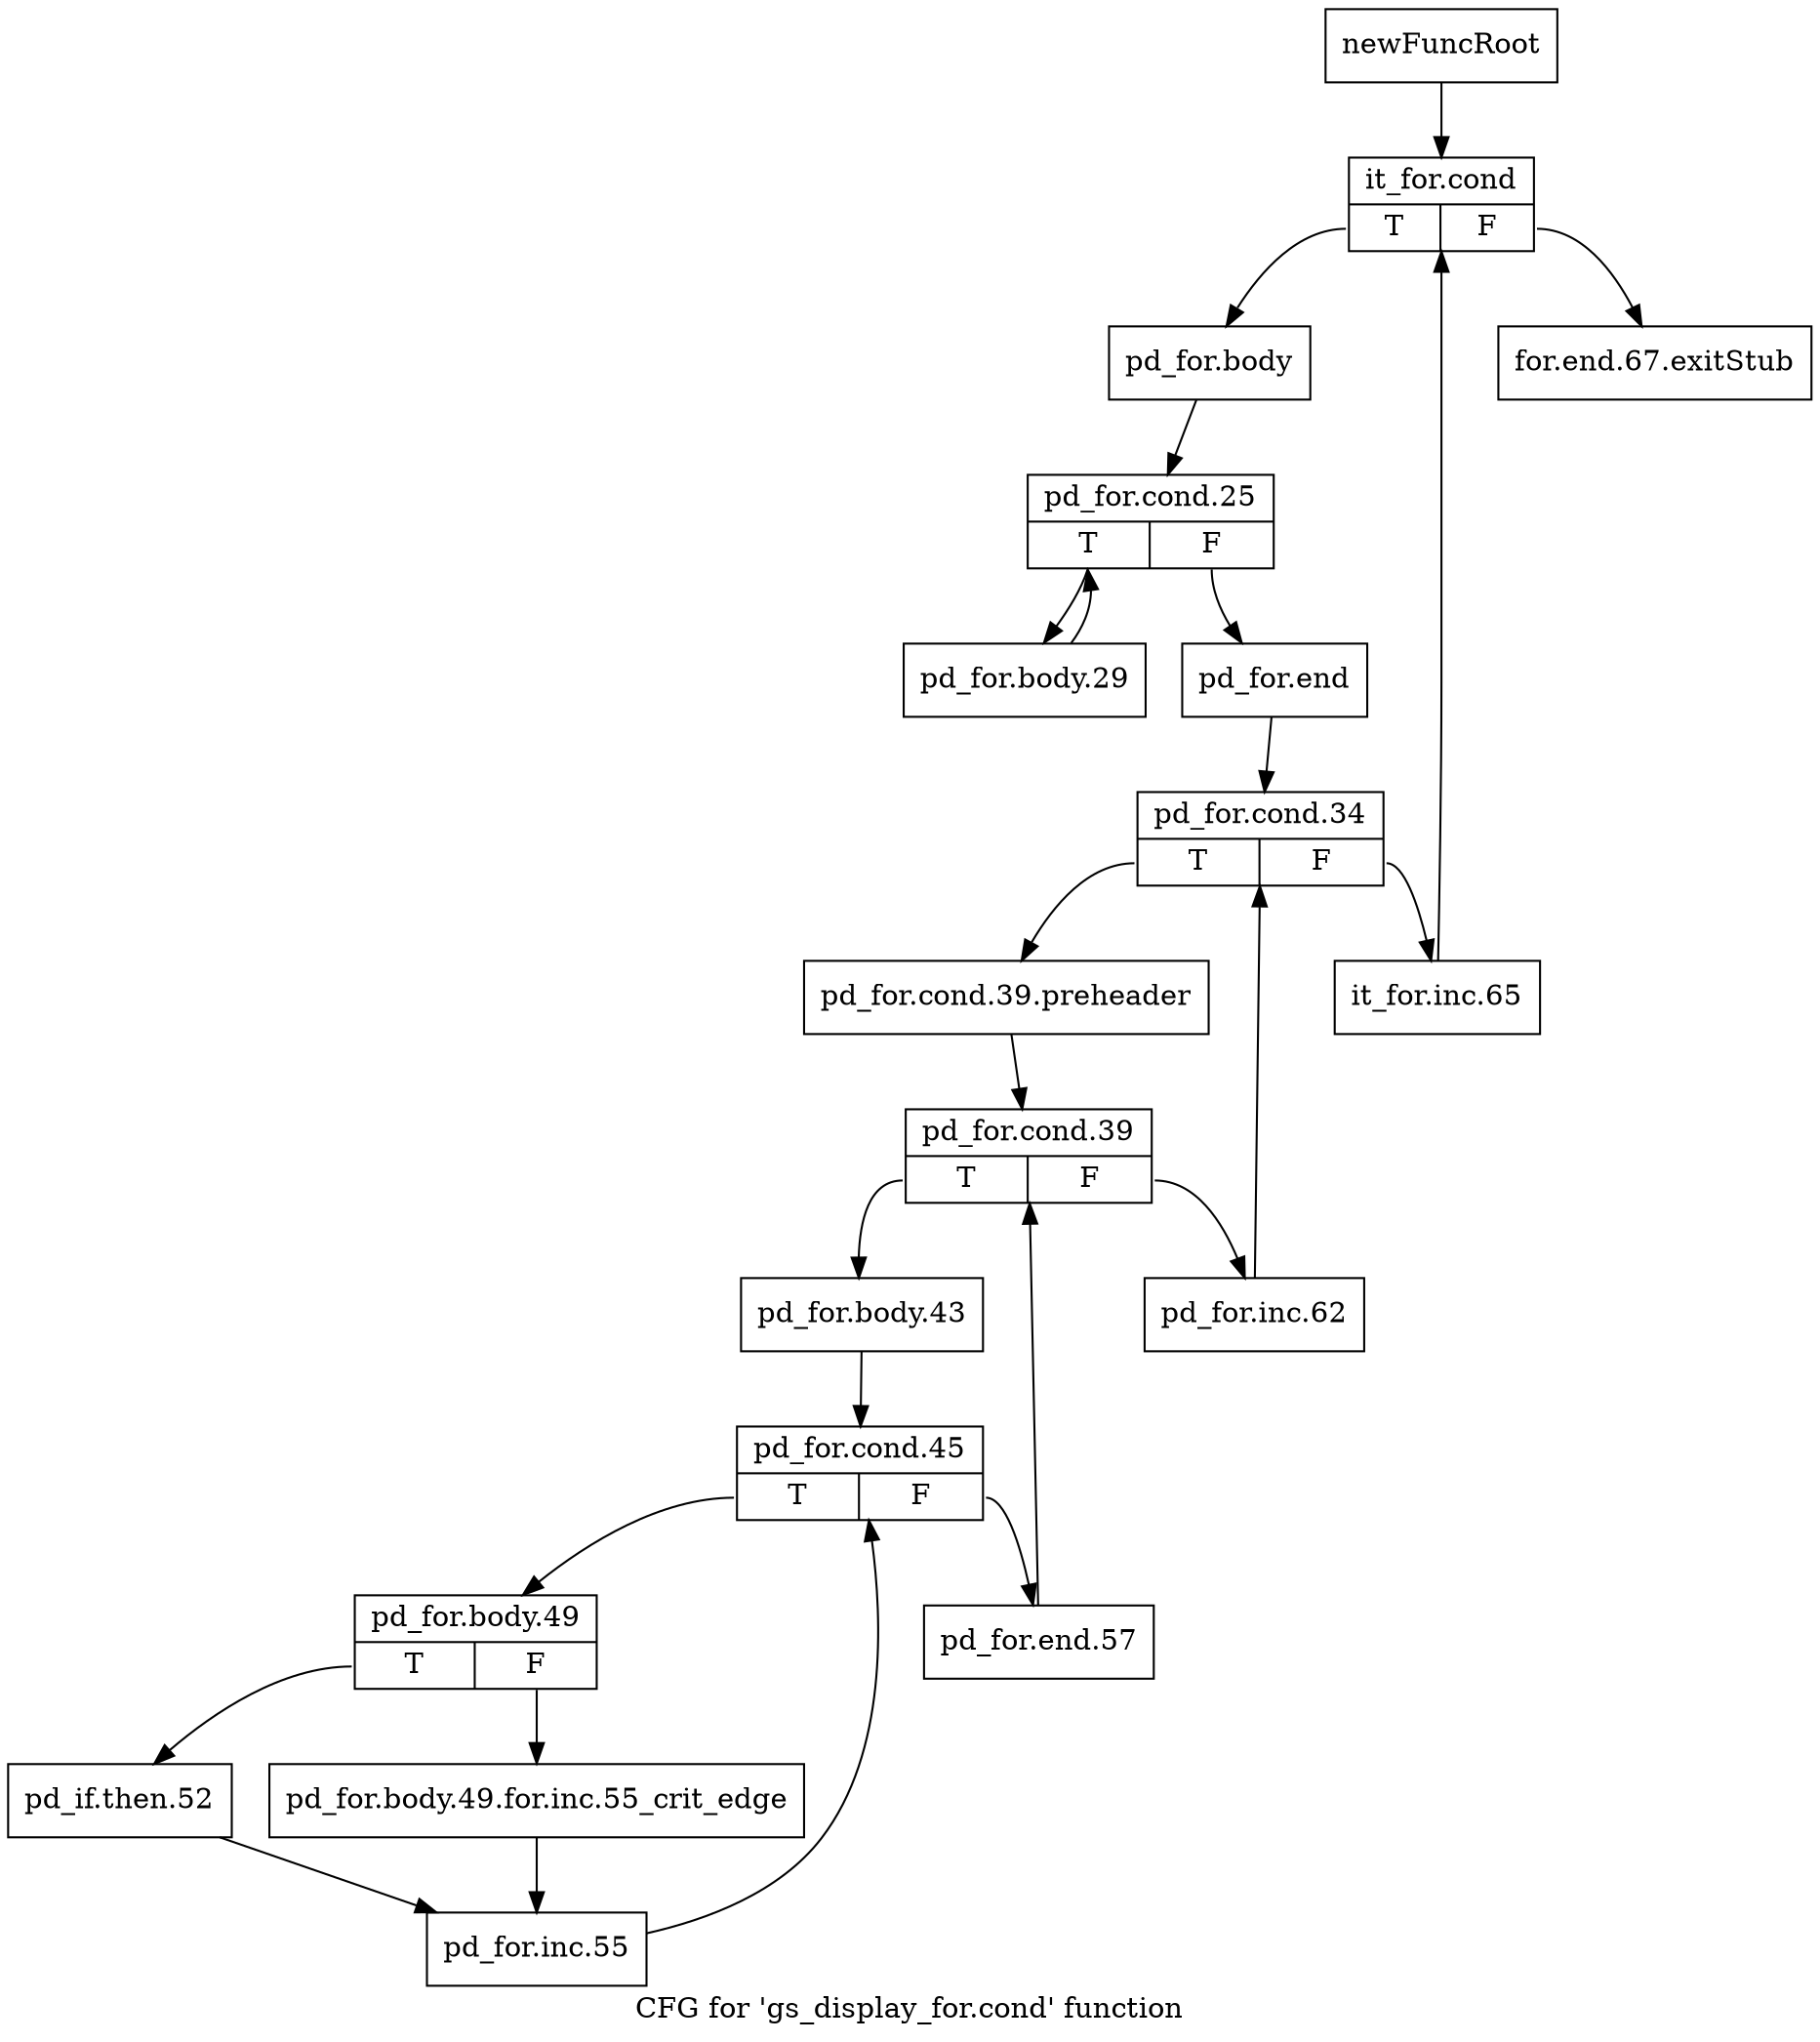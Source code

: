 digraph "CFG for 'gs_display_for.cond' function" {
	label="CFG for 'gs_display_for.cond' function";

	Node0x11eef00 [shape=record,label="{newFuncRoot}"];
	Node0x11eef00 -> Node0x11eefa0;
	Node0x11eef50 [shape=record,label="{for.end.67.exitStub}"];
	Node0x11eefa0 [shape=record,label="{it_for.cond|{<s0>T|<s1>F}}"];
	Node0x11eefa0:s0 -> Node0x11eeff0;
	Node0x11eefa0:s1 -> Node0x11eef50;
	Node0x11eeff0 [shape=record,label="{pd_for.body}"];
	Node0x11eeff0 -> Node0x11ef040;
	Node0x11ef040 [shape=record,label="{pd_for.cond.25|{<s0>T|<s1>F}}"];
	Node0x11ef040:s0 -> Node0x11ef4a0;
	Node0x11ef040:s1 -> Node0x11ef090;
	Node0x11ef090 [shape=record,label="{pd_for.end}"];
	Node0x11ef090 -> Node0x11ef0e0;
	Node0x11ef0e0 [shape=record,label="{pd_for.cond.34|{<s0>T|<s1>F}}"];
	Node0x11ef0e0:s0 -> Node0x11ef180;
	Node0x11ef0e0:s1 -> Node0x11ef130;
	Node0x11ef130 [shape=record,label="{it_for.inc.65}"];
	Node0x11ef130 -> Node0x11eefa0;
	Node0x11ef180 [shape=record,label="{pd_for.cond.39.preheader}"];
	Node0x11ef180 -> Node0x11ef1d0;
	Node0x11ef1d0 [shape=record,label="{pd_for.cond.39|{<s0>T|<s1>F}}"];
	Node0x11ef1d0:s0 -> Node0x11ef270;
	Node0x11ef1d0:s1 -> Node0x11ef220;
	Node0x11ef220 [shape=record,label="{pd_for.inc.62}"];
	Node0x11ef220 -> Node0x11ef0e0;
	Node0x11ef270 [shape=record,label="{pd_for.body.43}"];
	Node0x11ef270 -> Node0x11ef2c0;
	Node0x11ef2c0 [shape=record,label="{pd_for.cond.45|{<s0>T|<s1>F}}"];
	Node0x11ef2c0:s0 -> Node0x11ef360;
	Node0x11ef2c0:s1 -> Node0x11ef310;
	Node0x11ef310 [shape=record,label="{pd_for.end.57}"];
	Node0x11ef310 -> Node0x11ef1d0;
	Node0x11ef360 [shape=record,label="{pd_for.body.49|{<s0>T|<s1>F}}"];
	Node0x11ef360:s0 -> Node0x11ef400;
	Node0x11ef360:s1 -> Node0x11ef3b0;
	Node0x11ef3b0 [shape=record,label="{pd_for.body.49.for.inc.55_crit_edge}"];
	Node0x11ef3b0 -> Node0x11ef450;
	Node0x11ef400 [shape=record,label="{pd_if.then.52}"];
	Node0x11ef400 -> Node0x11ef450;
	Node0x11ef450 [shape=record,label="{pd_for.inc.55}"];
	Node0x11ef450 -> Node0x11ef2c0;
	Node0x11ef4a0 [shape=record,label="{pd_for.body.29}"];
	Node0x11ef4a0 -> Node0x11ef040;
}
